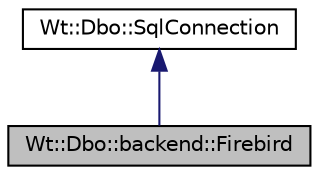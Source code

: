 digraph "Wt::Dbo::backend::Firebird"
{
 // LATEX_PDF_SIZE
  edge [fontname="Helvetica",fontsize="10",labelfontname="Helvetica",labelfontsize="10"];
  node [fontname="Helvetica",fontsize="10",shape=record];
  Node1 [label="Wt::Dbo::backend::Firebird",height=0.2,width=0.4,color="black", fillcolor="grey75", style="filled", fontcolor="black",tooltip="A Firebird connection."];
  Node2 -> Node1 [dir="back",color="midnightblue",fontsize="10",style="solid"];
  Node2 [label="Wt::Dbo::SqlConnection",height=0.2,width=0.4,color="black", fillcolor="white", style="filled",URL="$classWt_1_1Dbo_1_1SqlConnection.html",tooltip="Abstract base class for an SQL connection."];
}
